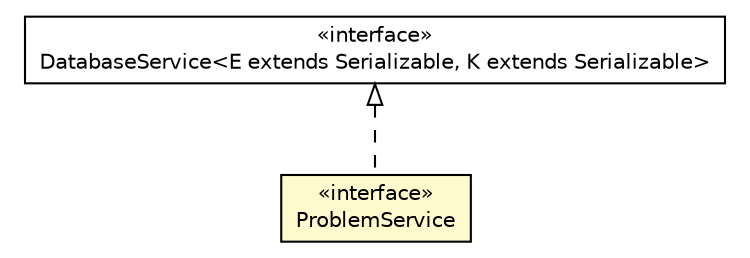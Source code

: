 #!/usr/local/bin/dot
#
# Class diagram 
# Generated by UMLGraph version 5.1 (http://www.umlgraph.org/)
#

digraph G {
	edge [fontname="Helvetica",fontsize=10,labelfontname="Helvetica",labelfontsize=10];
	node [fontname="Helvetica",fontsize=10,shape=plaintext];
	nodesep=0.25;
	ranksep=0.5;
	// cn.edu.uestc.acmicpc.service.iface.ProblemService
	c18598 [label=<<table title="cn.edu.uestc.acmicpc.service.iface.ProblemService" border="0" cellborder="1" cellspacing="0" cellpadding="2" port="p" bgcolor="lemonChiffon" href="./ProblemService.html">
		<tr><td><table border="0" cellspacing="0" cellpadding="1">
<tr><td align="center" balign="center"> &#171;interface&#187; </td></tr>
<tr><td align="center" balign="center"> ProblemService </td></tr>
		</table></td></tr>
		</table>>, fontname="Helvetica", fontcolor="black", fontsize=10.0];
	// cn.edu.uestc.acmicpc.service.iface.DatabaseService<E extends java.io.Serializable, K extends java.io.Serializable>
	c18600 [label=<<table title="cn.edu.uestc.acmicpc.service.iface.DatabaseService" border="0" cellborder="1" cellspacing="0" cellpadding="2" port="p" href="./DatabaseService.html">
		<tr><td><table border="0" cellspacing="0" cellpadding="1">
<tr><td align="center" balign="center"> &#171;interface&#187; </td></tr>
<tr><td align="center" balign="center"> DatabaseService&lt;E extends Serializable, K extends Serializable&gt; </td></tr>
		</table></td></tr>
		</table>>, fontname="Helvetica", fontcolor="black", fontsize=10.0];
	//cn.edu.uestc.acmicpc.service.iface.ProblemService implements cn.edu.uestc.acmicpc.service.iface.DatabaseService<E extends java.io.Serializable, K extends java.io.Serializable>
	c18600:p -> c18598:p [dir=back,arrowtail=empty,style=dashed];
}

